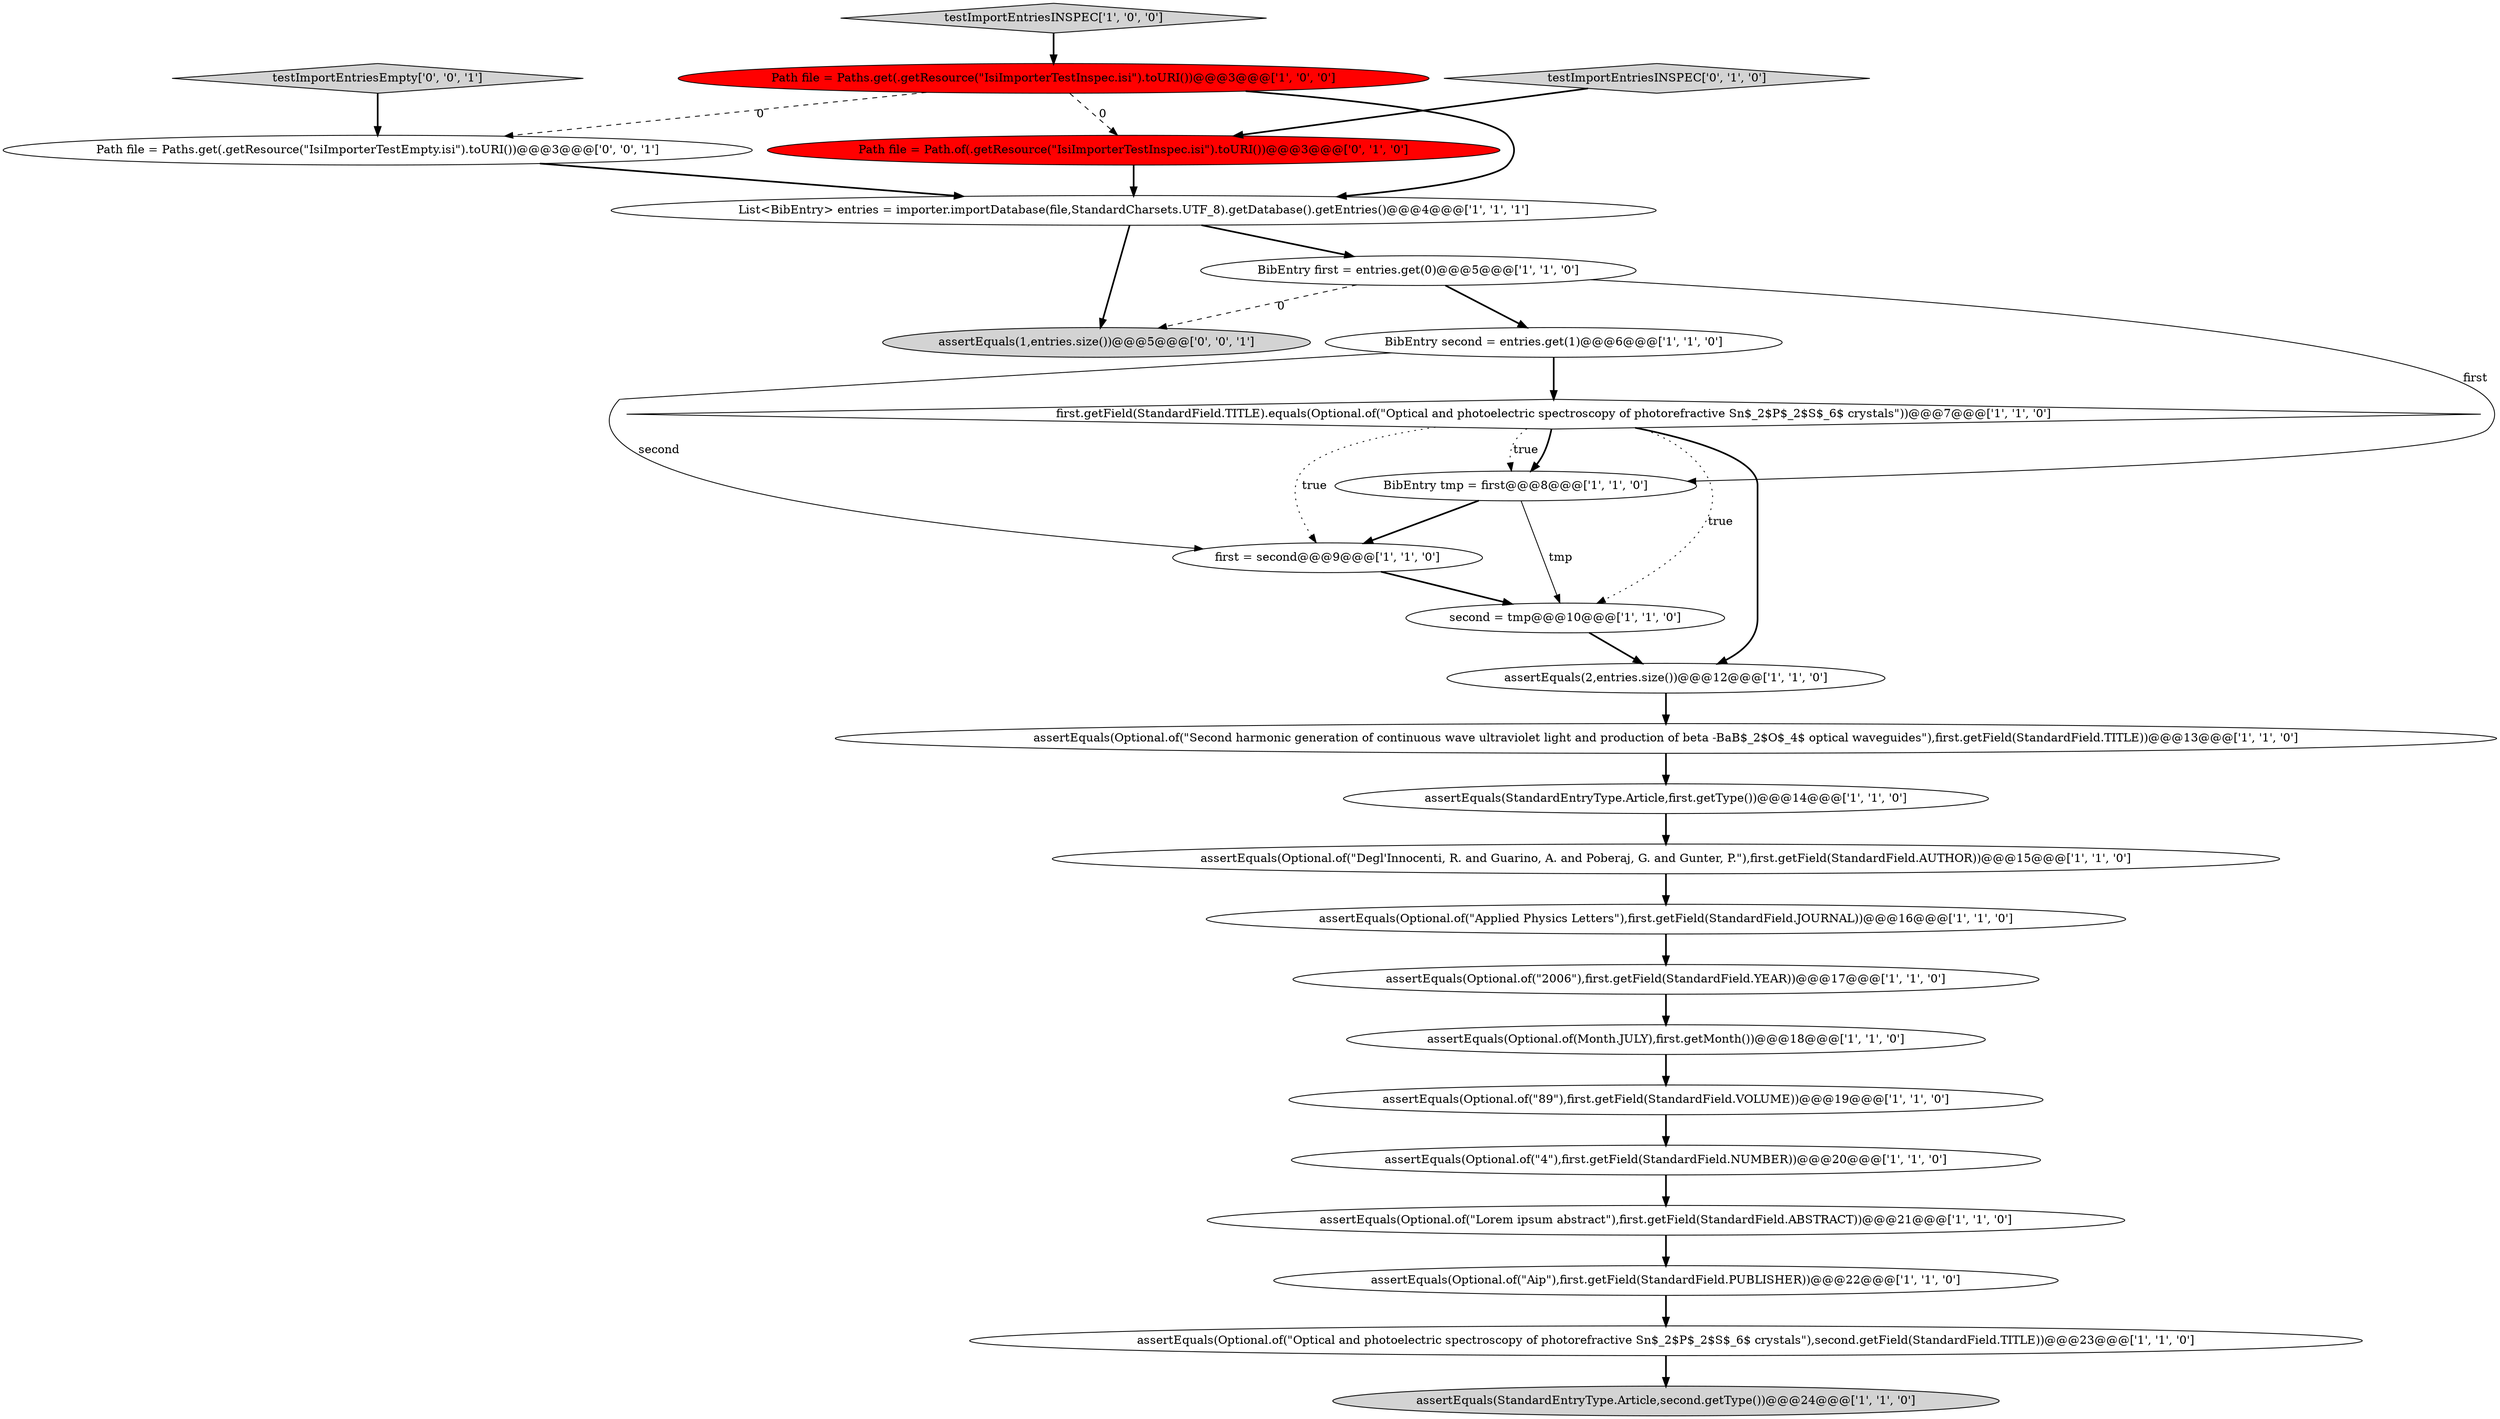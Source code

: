 digraph {
5 [style = filled, label = "first.getField(StandardField.TITLE).equals(Optional.of(\"Optical and photoelectric spectroscopy of photorefractive Sn$_2$P$_2$S$_6$ crystals\"))@@@7@@@['1', '1', '0']", fillcolor = white, shape = diamond image = "AAA0AAABBB1BBB"];
25 [style = filled, label = "testImportEntriesEmpty['0', '0', '1']", fillcolor = lightgray, shape = diamond image = "AAA0AAABBB3BBB"];
11 [style = filled, label = "second = tmp@@@10@@@['1', '1', '0']", fillcolor = white, shape = ellipse image = "AAA0AAABBB1BBB"];
13 [style = filled, label = "assertEquals(StandardEntryType.Article,second.getType())@@@24@@@['1', '1', '0']", fillcolor = lightgray, shape = ellipse image = "AAA0AAABBB1BBB"];
9 [style = filled, label = "first = second@@@9@@@['1', '1', '0']", fillcolor = white, shape = ellipse image = "AAA0AAABBB1BBB"];
6 [style = filled, label = "List<BibEntry> entries = importer.importDatabase(file,StandardCharsets.UTF_8).getDatabase().getEntries()@@@4@@@['1', '1', '1']", fillcolor = white, shape = ellipse image = "AAA0AAABBB1BBB"];
26 [style = filled, label = "assertEquals(1,entries.size())@@@5@@@['0', '0', '1']", fillcolor = lightgray, shape = ellipse image = "AAA0AAABBB3BBB"];
4 [style = filled, label = "BibEntry first = entries.get(0)@@@5@@@['1', '1', '0']", fillcolor = white, shape = ellipse image = "AAA0AAABBB1BBB"];
21 [style = filled, label = "assertEquals(2,entries.size())@@@12@@@['1', '1', '0']", fillcolor = white, shape = ellipse image = "AAA0AAABBB1BBB"];
23 [style = filled, label = "testImportEntriesINSPEC['0', '1', '0']", fillcolor = lightgray, shape = diamond image = "AAA0AAABBB2BBB"];
14 [style = filled, label = "assertEquals(Optional.of(\"4\"),first.getField(StandardField.NUMBER))@@@20@@@['1', '1', '0']", fillcolor = white, shape = ellipse image = "AAA0AAABBB1BBB"];
10 [style = filled, label = "assertEquals(StandardEntryType.Article,first.getType())@@@14@@@['1', '1', '0']", fillcolor = white, shape = ellipse image = "AAA0AAABBB1BBB"];
24 [style = filled, label = "Path file = Paths.get(.getResource(\"IsiImporterTestEmpty.isi\").toURI())@@@3@@@['0', '0', '1']", fillcolor = white, shape = ellipse image = "AAA0AAABBB3BBB"];
17 [style = filled, label = "assertEquals(Optional.of(\"Second harmonic generation of continuous wave ultraviolet light and production of beta -BaB$_2$O$_4$ optical waveguides\"),first.getField(StandardField.TITLE))@@@13@@@['1', '1', '0']", fillcolor = white, shape = ellipse image = "AAA0AAABBB1BBB"];
22 [style = filled, label = "Path file = Path.of(.getResource(\"IsiImporterTestInspec.isi\").toURI())@@@3@@@['0', '1', '0']", fillcolor = red, shape = ellipse image = "AAA1AAABBB2BBB"];
2 [style = filled, label = "BibEntry second = entries.get(1)@@@6@@@['1', '1', '0']", fillcolor = white, shape = ellipse image = "AAA0AAABBB1BBB"];
19 [style = filled, label = "assertEquals(Optional.of(\"Degl'Innocenti, R. and Guarino, A. and Poberaj, G. and Gunter, P.\"),first.getField(StandardField.AUTHOR))@@@15@@@['1', '1', '0']", fillcolor = white, shape = ellipse image = "AAA0AAABBB1BBB"];
1 [style = filled, label = "assertEquals(Optional.of(\"Optical and photoelectric spectroscopy of photorefractive Sn$_2$P$_2$S$_6$ crystals\"),second.getField(StandardField.TITLE))@@@23@@@['1', '1', '0']", fillcolor = white, shape = ellipse image = "AAA0AAABBB1BBB"];
15 [style = filled, label = "assertEquals(Optional.of(\"Aip\"),first.getField(StandardField.PUBLISHER))@@@22@@@['1', '1', '0']", fillcolor = white, shape = ellipse image = "AAA0AAABBB1BBB"];
20 [style = filled, label = "Path file = Paths.get(.getResource(\"IsiImporterTestInspec.isi\").toURI())@@@3@@@['1', '0', '0']", fillcolor = red, shape = ellipse image = "AAA1AAABBB1BBB"];
18 [style = filled, label = "assertEquals(Optional.of(Month.JULY),first.getMonth())@@@18@@@['1', '1', '0']", fillcolor = white, shape = ellipse image = "AAA0AAABBB1BBB"];
7 [style = filled, label = "assertEquals(Optional.of(\"89\"),first.getField(StandardField.VOLUME))@@@19@@@['1', '1', '0']", fillcolor = white, shape = ellipse image = "AAA0AAABBB1BBB"];
3 [style = filled, label = "assertEquals(Optional.of(\"2006\"),first.getField(StandardField.YEAR))@@@17@@@['1', '1', '0']", fillcolor = white, shape = ellipse image = "AAA0AAABBB1BBB"];
8 [style = filled, label = "BibEntry tmp = first@@@8@@@['1', '1', '0']", fillcolor = white, shape = ellipse image = "AAA0AAABBB1BBB"];
0 [style = filled, label = "assertEquals(Optional.of(\"Applied Physics Letters\"),first.getField(StandardField.JOURNAL))@@@16@@@['1', '1', '0']", fillcolor = white, shape = ellipse image = "AAA0AAABBB1BBB"];
12 [style = filled, label = "assertEquals(Optional.of(\"Lorem ipsum abstract\"),first.getField(StandardField.ABSTRACT))@@@21@@@['1', '1', '0']", fillcolor = white, shape = ellipse image = "AAA0AAABBB1BBB"];
16 [style = filled, label = "testImportEntriesINSPEC['1', '0', '0']", fillcolor = lightgray, shape = diamond image = "AAA0AAABBB1BBB"];
0->3 [style = bold, label=""];
17->10 [style = bold, label=""];
5->8 [style = bold, label=""];
6->26 [style = bold, label=""];
9->11 [style = bold, label=""];
10->19 [style = bold, label=""];
11->21 [style = bold, label=""];
12->15 [style = bold, label=""];
4->2 [style = bold, label=""];
20->6 [style = bold, label=""];
4->26 [style = dashed, label="0"];
2->9 [style = solid, label="second"];
1->13 [style = bold, label=""];
19->0 [style = bold, label=""];
7->14 [style = bold, label=""];
3->18 [style = bold, label=""];
5->21 [style = bold, label=""];
6->4 [style = bold, label=""];
25->24 [style = bold, label=""];
5->11 [style = dotted, label="true"];
23->22 [style = bold, label=""];
20->24 [style = dashed, label="0"];
14->12 [style = bold, label=""];
8->9 [style = bold, label=""];
20->22 [style = dashed, label="0"];
5->9 [style = dotted, label="true"];
22->6 [style = bold, label=""];
8->11 [style = solid, label="tmp"];
5->8 [style = dotted, label="true"];
18->7 [style = bold, label=""];
24->6 [style = bold, label=""];
16->20 [style = bold, label=""];
21->17 [style = bold, label=""];
4->8 [style = solid, label="first"];
2->5 [style = bold, label=""];
15->1 [style = bold, label=""];
}
